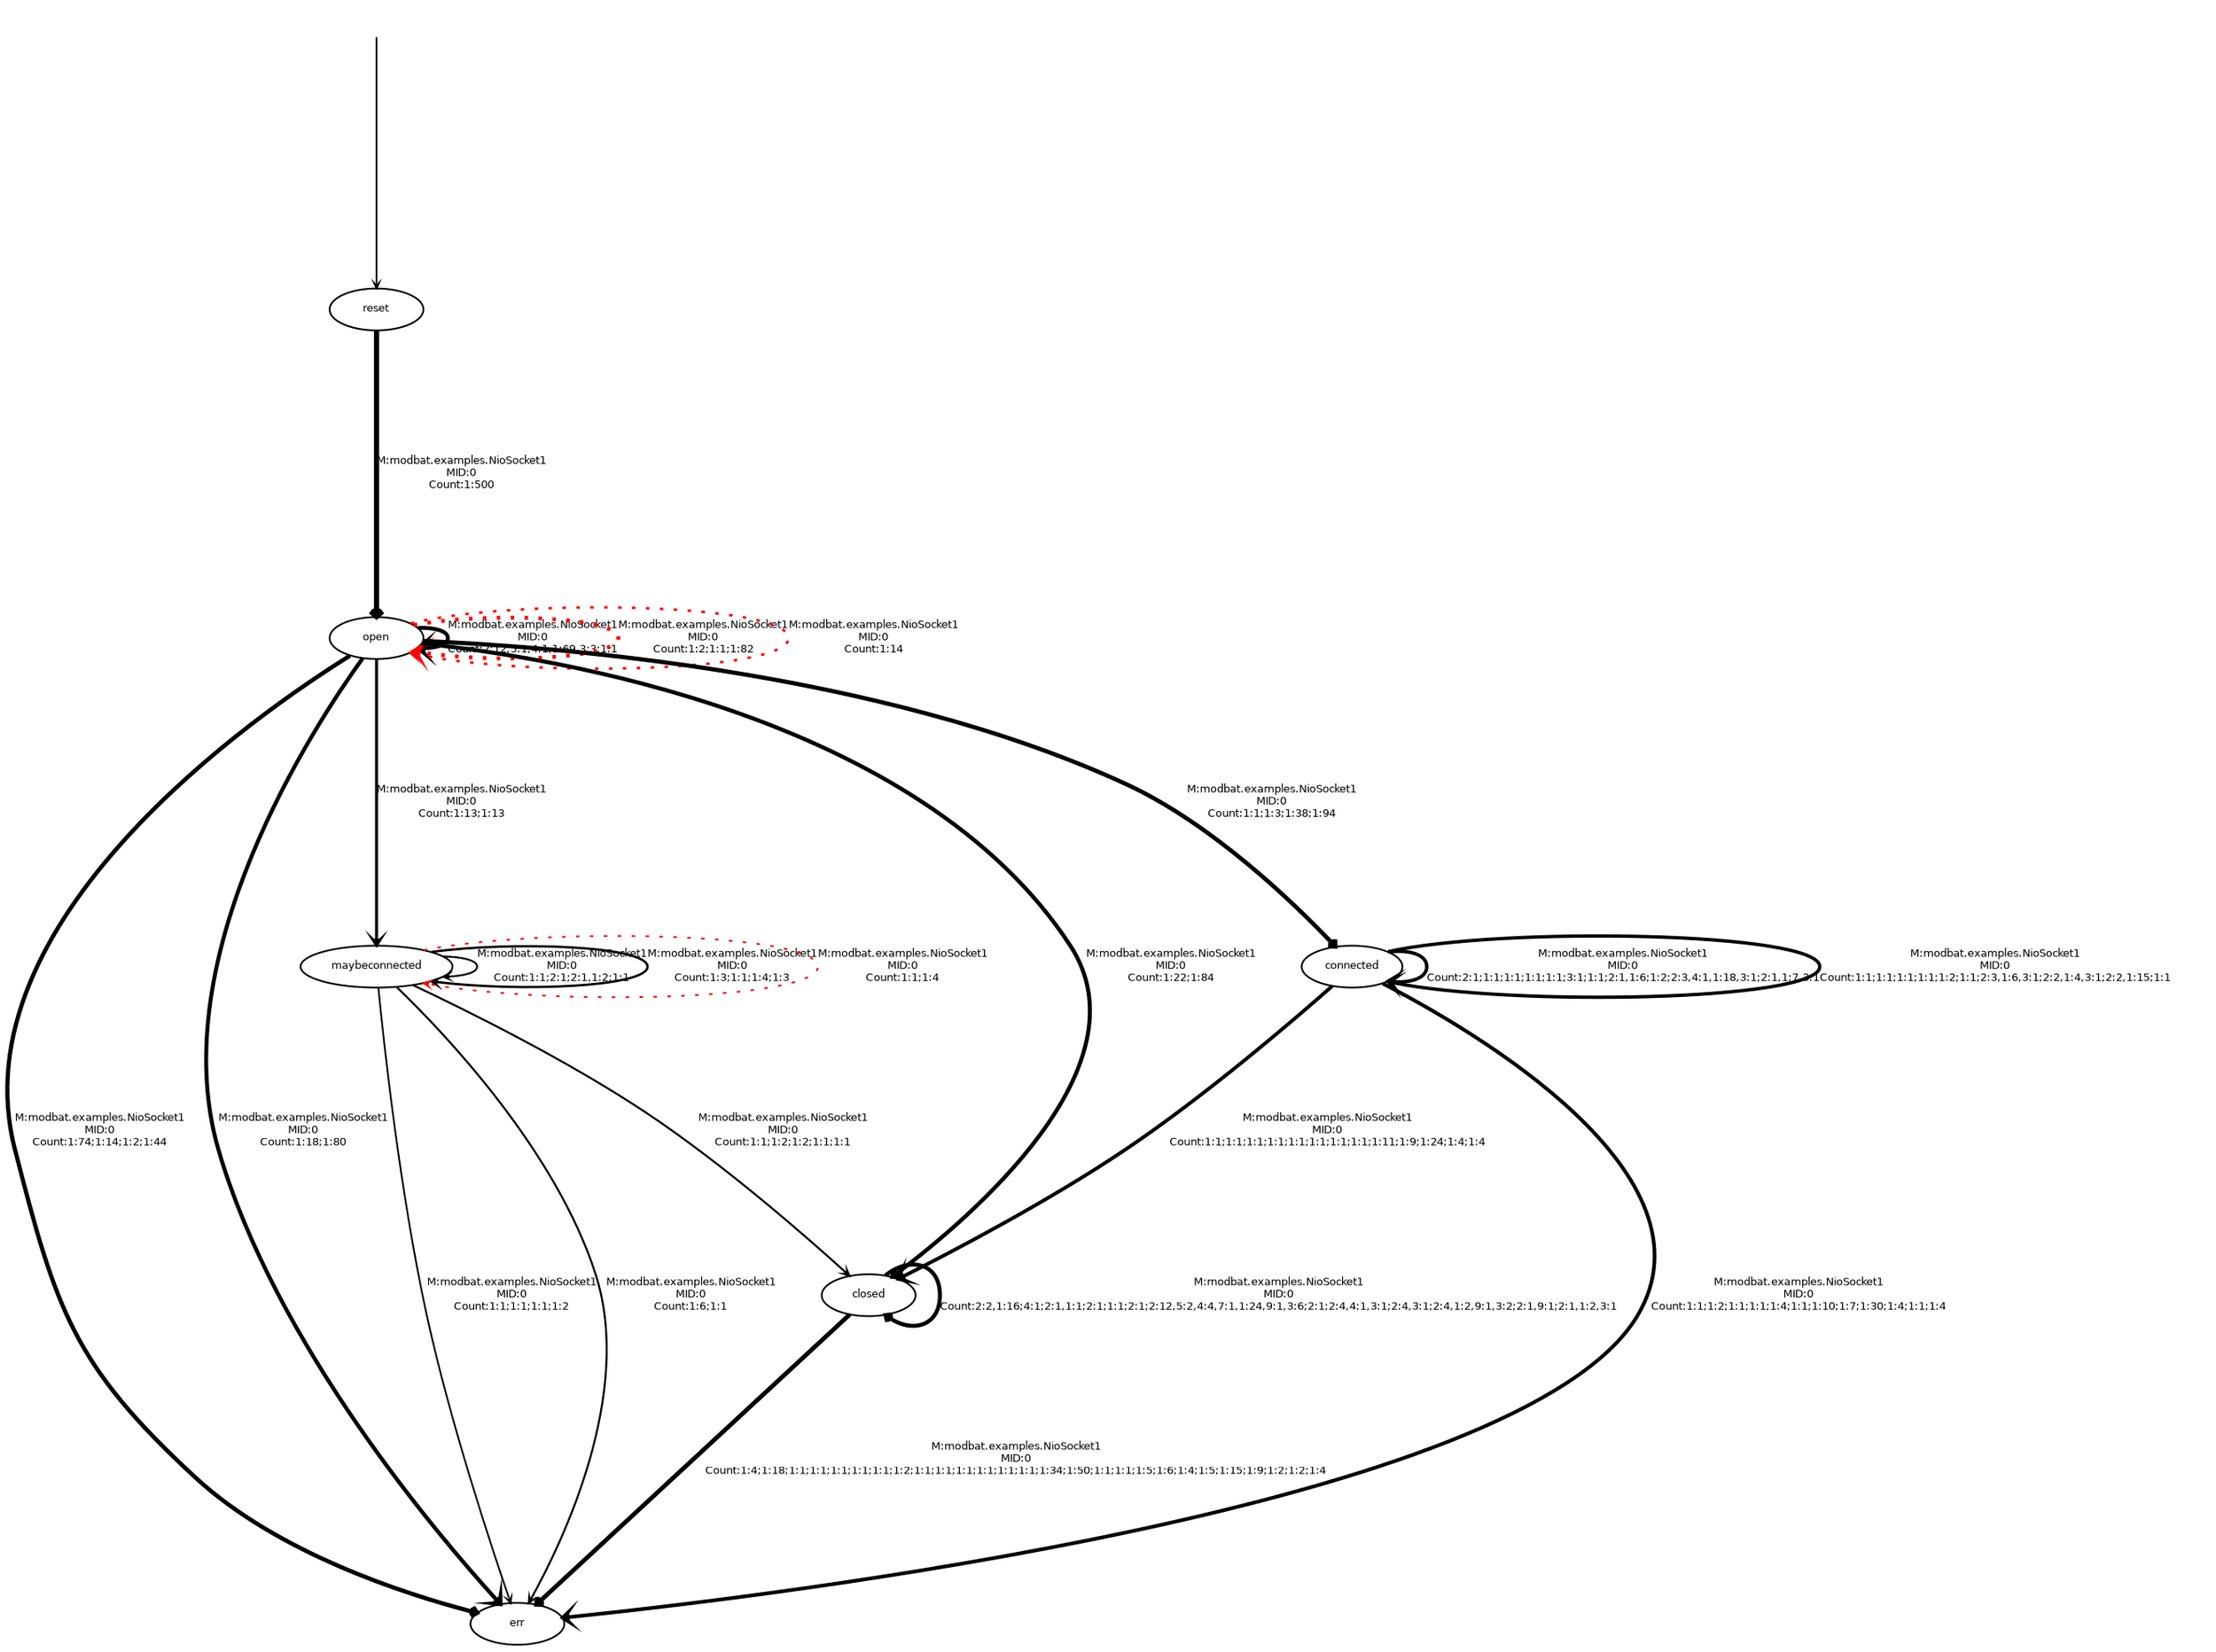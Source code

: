 digraph model {
  orientation = portrait;
  graph [ rankdir = "TB", ranksep="2", nodesep="0.2" ];
  node [ fontname = "Helvetica", fontsize="6.0", style=rounded, shape="ellipse", margin="0.07", height="0.1" ];
  edge [ fontname = "Helvetica", arrowsize=".3", arrowhead="vee", fontsize="6.0", margin="0.05" ];
None [shape=none, style=invis, width=0.1, height=0.1];
None->reset;
{rank = source; None}
reset->open[penwidth="3.0",label = "M:modbat.examples.NioSocket1\nMID:0\nCount:1:500"];
open->err[penwidth="2.4281347940287885",label = "M:modbat.examples.NioSocket1\nMID:0\nCount:1:74;1:14;1:2;1:44"];
open->open[penwidth="2.2405492482825995",label = "M:modbat.examples.NioSocket1\nMID:0\nCount:2:12,5:1,4:1,1:69,3:3;1:1"];
open->closed[penwidth="2.3263358609287517",label = "M:modbat.examples.NioSocket1\nMID:0\nCount:1:22;1:84"];
closed->err[penwidth="2.5390760987927767",label = "M:modbat.examples.NioSocket1\nMID:0\nCount:1:4;1:18;1:1;1:1;1:1;1:1;1:1;1:2;1:1;1:1;1:1;1:1;1:1;1:1;1:34;1:50;1:1;1:1;1:5;1:6;1:4;1:5;1:15;1:9;1:2;1:2;1:4"];
closed->closed[penwidth="2.3053513694466234",label = "M:modbat.examples.NioSocket1\nMID:0\nCount:2:2,1:16;4:1;2:1,1:1;2:1;1:1;2:1;2:12,5:2,4:4,7:1,1:24,9:1,3:6;2:1;2:4,4:1,3:1;2:4,3:1;2:4,1:2,9:1,3:2;2:1,9:1;2:1,1:2,3:1"];
open->maybeconnected[penwidth="1.7160033436347992",label = "M:modbat.examples.NioSocket1\nMID:0\nCount:1:13;1:13"];
maybeconnected->maybeconnected[penwidth="1.0791812460476249",label = "M:modbat.examples.NioSocket1\nMID:0\nCount:1:1;2:1;2:1,1:2;1:1"];
maybeconnected->err[penwidth="1.0",label = "M:modbat.examples.NioSocket1\nMID:0\nCount:1:1;1:1;1:1;1:2"];
maybeconnected->maybeconnected[penwidth="1.3424226808222062",label = "M:modbat.examples.NioSocket1\nMID:0\nCount:1:3;1:1;1:4;1:3"];
connected->connected[penwidth="1.9822712330395684",label = "M:modbat.examples.NioSocket1\nMID:0\nCount:2:1;1:1;1:1;1:1;1:1;3:1;1:1;2:1,1:6;1:2;2:3,4:1,1:18,3:1;2:1,1:7,3:1"];
connected->closed[penwidth="2.079181246047625",label = "M:modbat.examples.NioSocket1\nMID:0\nCount:1:1;1:1;1:1;1:1;1:1;1:1;1:1;1:1;1:11;1:9;1:24;1:4;1:4"];
maybeconnected->maybeconnected[style=dotted, color=red,penwidth="1.0",label = "M:modbat.examples.NioSocket1\nMID:0\nCount:1:1;1:4"];
connected->err[penwidth="2.1205739312058496",label = "M:modbat.examples.NioSocket1\nMID:0\nCount:1:1;1:2;1:1;1:1;1:4;1:1;1:10;1:7;1:30;1:4;1:1;1:4"];
maybeconnected->closed[penwidth="1.146128035678238",label = "M:modbat.examples.NioSocket1\nMID:0\nCount:1:1;1:2;1:2;1:1;1:1"];
maybeconnected->err[penwidth="1.146128035678238",label = "M:modbat.examples.NioSocket1\nMID:0\nCount:1:6;1:1"];
open->open[style=dotted, color=red,penwidth="2.230448921378274",label = "M:modbat.examples.NioSocket1\nMID:0\nCount:1:2;1:1;1:82"];
open->open[style=dotted, color=red,penwidth="1.4471580313422192",label = "M:modbat.examples.NioSocket1\nMID:0\nCount:1:14"];
open->connected[penwidth="2.4345689040341987",label = "M:modbat.examples.NioSocket1\nMID:0\nCount:1:1;1:3;1:38;1:94"];
connected->connected[penwidth="1.9242792860618816",label = "M:modbat.examples.NioSocket1\nMID:0\nCount:1:1;1:1;1:1;1:1;1:2;1:1;2:3,1:6,3:1;2:2,1:4,3:1;2:2,1:15;1:1"];
open->err[penwidth="2.2922560713564764",label = "M:modbat.examples.NioSocket1\nMID:0\nCount:1:18;1:80"];
}
